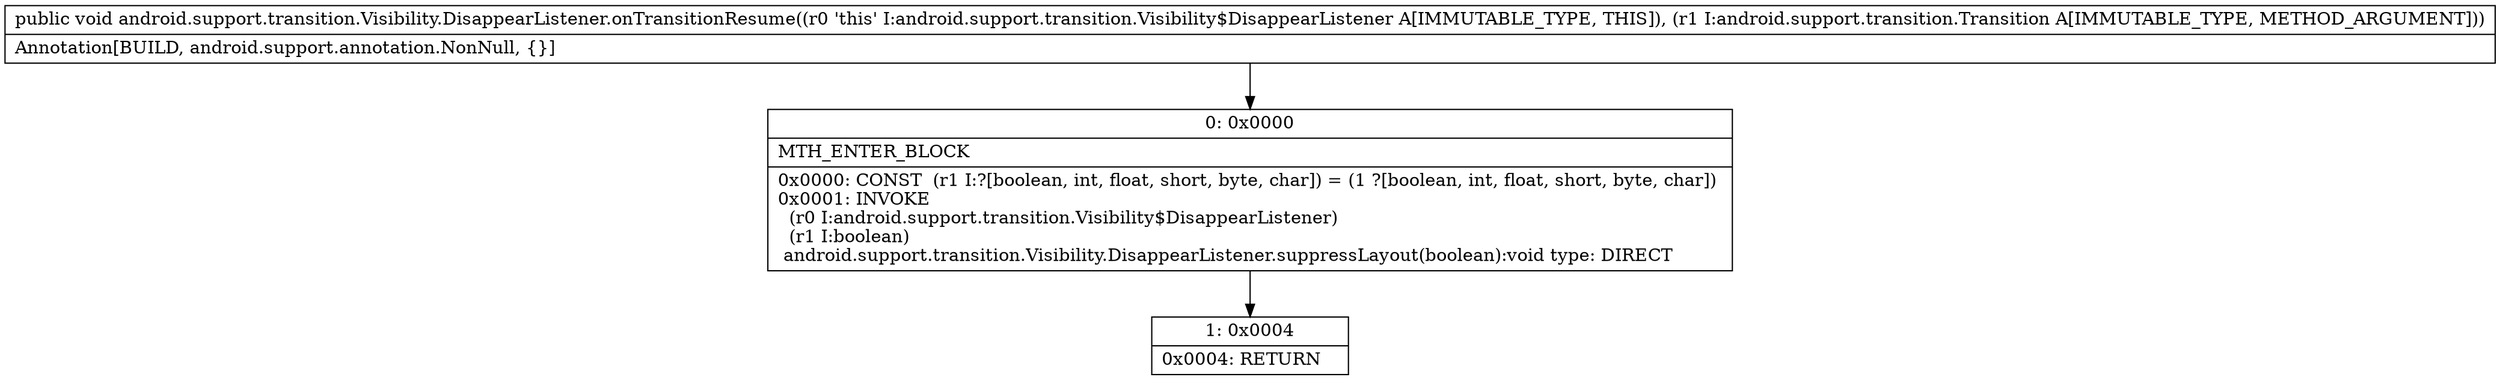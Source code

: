 digraph "CFG forandroid.support.transition.Visibility.DisappearListener.onTransitionResume(Landroid\/support\/transition\/Transition;)V" {
Node_0 [shape=record,label="{0\:\ 0x0000|MTH_ENTER_BLOCK\l|0x0000: CONST  (r1 I:?[boolean, int, float, short, byte, char]) = (1 ?[boolean, int, float, short, byte, char]) \l0x0001: INVOKE  \l  (r0 I:android.support.transition.Visibility$DisappearListener)\l  (r1 I:boolean)\l android.support.transition.Visibility.DisappearListener.suppressLayout(boolean):void type: DIRECT \l}"];
Node_1 [shape=record,label="{1\:\ 0x0004|0x0004: RETURN   \l}"];
MethodNode[shape=record,label="{public void android.support.transition.Visibility.DisappearListener.onTransitionResume((r0 'this' I:android.support.transition.Visibility$DisappearListener A[IMMUTABLE_TYPE, THIS]), (r1 I:android.support.transition.Transition A[IMMUTABLE_TYPE, METHOD_ARGUMENT]))  | Annotation[BUILD, android.support.annotation.NonNull, \{\}]\l}"];
MethodNode -> Node_0;
Node_0 -> Node_1;
}

